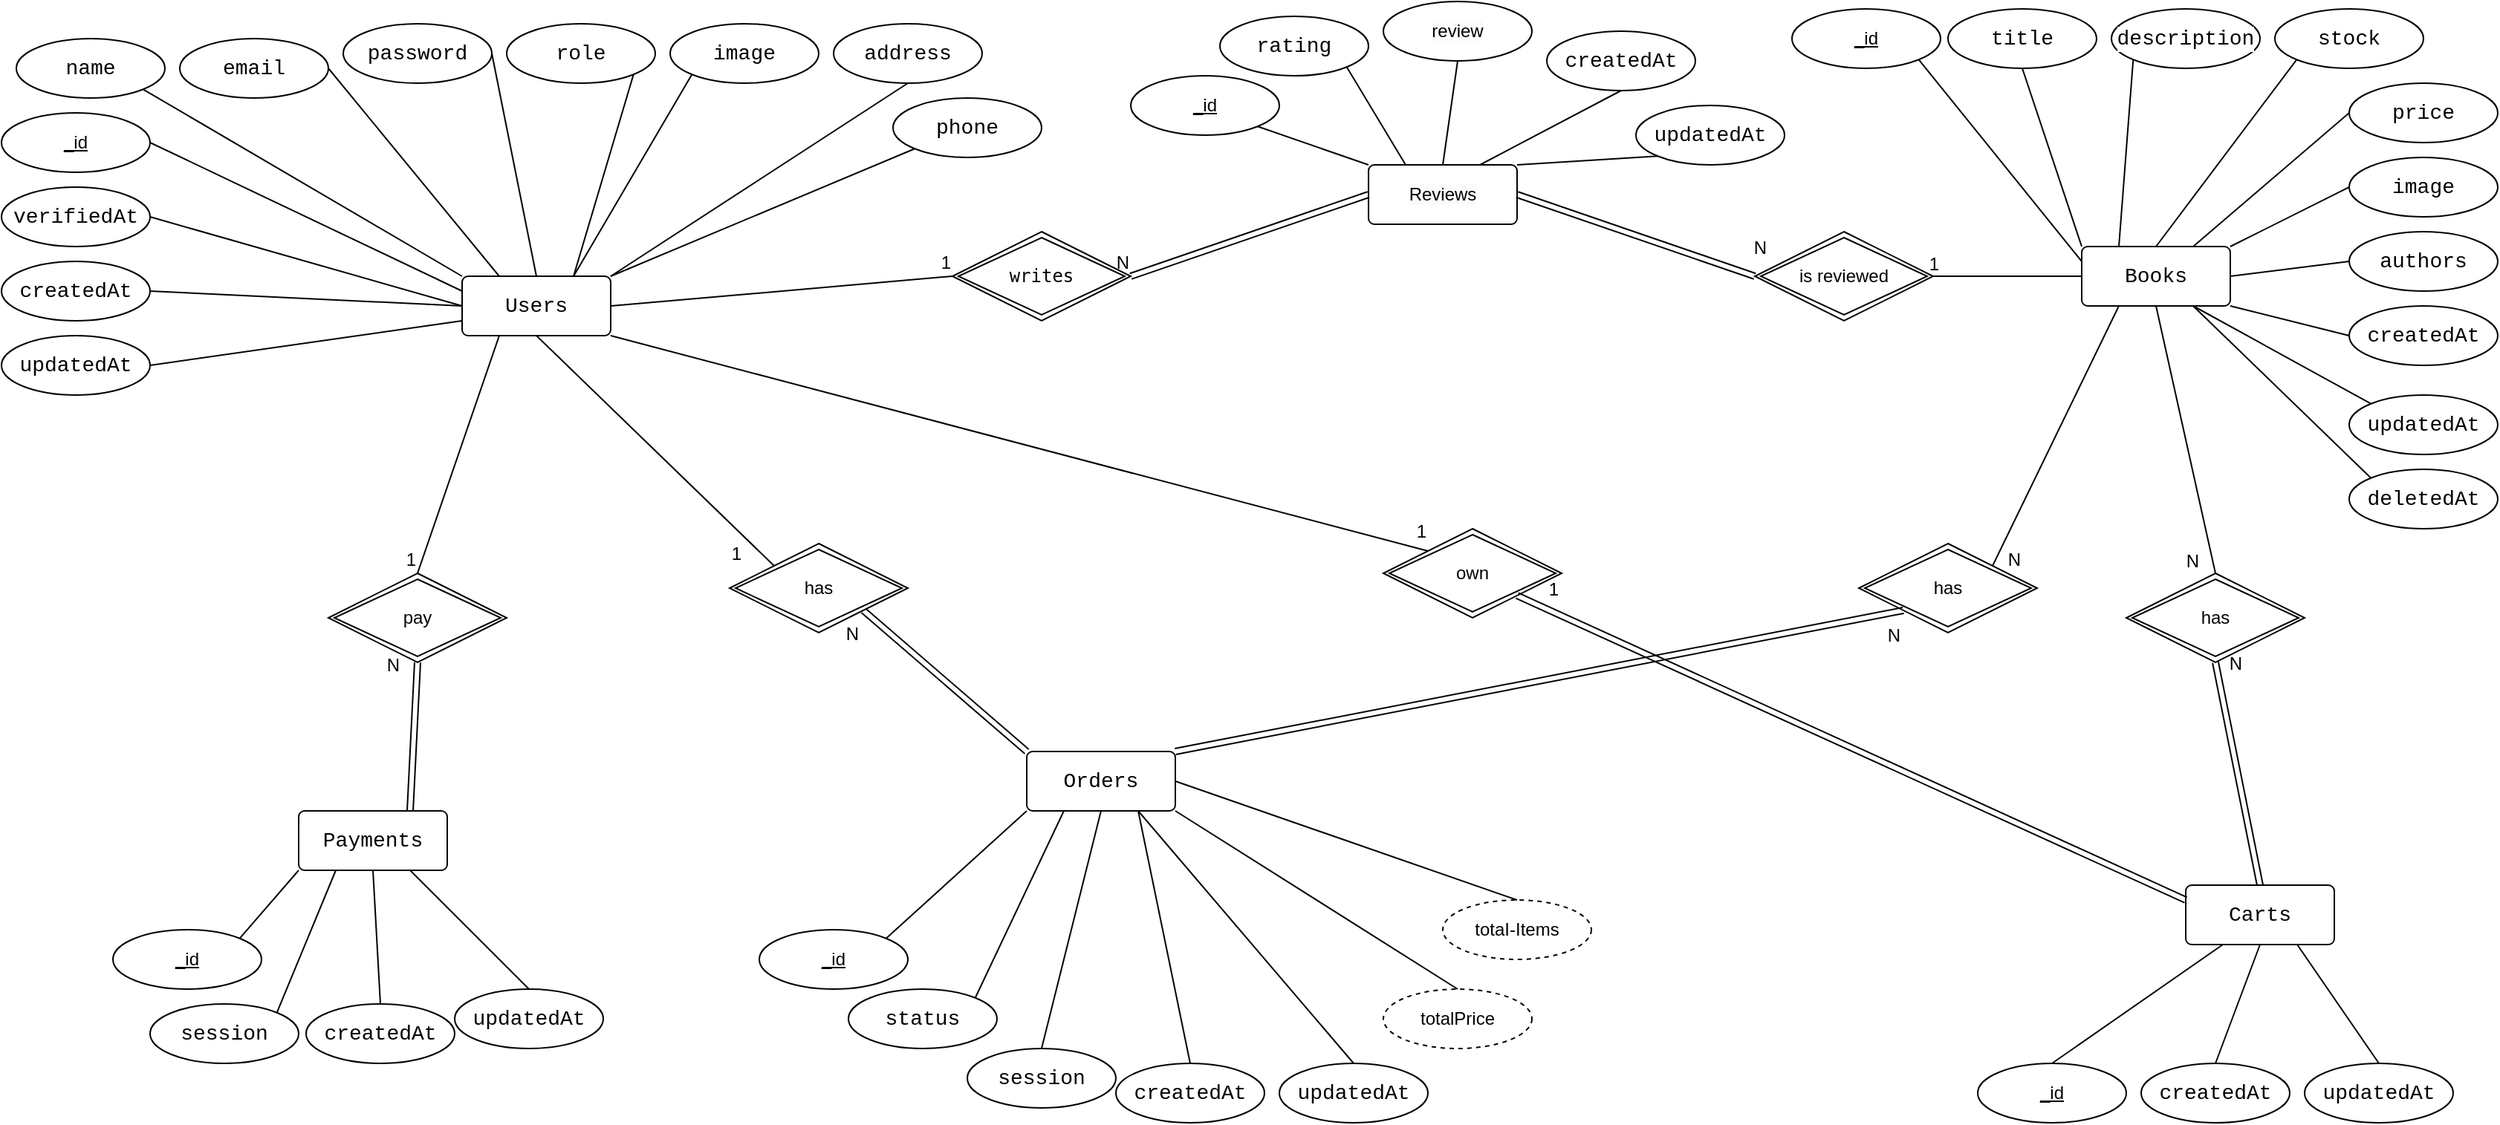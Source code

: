 <mxfile version="26.2.10">
  <diagram name="Page-1" id="0KWAzoc_lnsQrc2Dok03">
    <mxGraphModel grid="1" page="1" gridSize="10" guides="1" tooltips="1" connect="1" arrows="1" fold="1" pageScale="1" pageWidth="850" pageHeight="1100" math="0" shadow="0">
      <root>
        <mxCell id="0" />
        <mxCell id="1" parent="0" />
        <mxCell id="xOjnY0KziKzDUrAcWFAt-1" value="&lt;pre style=&quot;user-select: text; font-family: &amp;quot;Courier New&amp;quot;, Courier, monospace, arial, sans-serif; margin-top: 0px; margin-bottom: 0px; text-wrap-mode: wrap; overflow-wrap: break-word; background-color: rgb(255, 255, 255); font-size: 14px; text-align: left;&quot; class=&quot;ndfHFb-c4YZDc-fmcmS-DARUcf&quot;&gt;Users&lt;/pre&gt;" style="rounded=1;arcSize=10;whiteSpace=wrap;html=1;align=center;" vertex="1" parent="1">
          <mxGeometry x="-520" y="190" width="100" height="40" as="geometry" />
        </mxCell>
        <mxCell id="xOjnY0KziKzDUrAcWFAt-2" value="&lt;pre style=&quot;user-select: text; font-family: &amp;quot;Courier New&amp;quot;, Courier, monospace, arial, sans-serif; margin-top: 0px; margin-bottom: 0px; text-wrap-mode: wrap; overflow-wrap: break-word; background-color: rgb(255, 255, 255); font-size: 14px; text-align: left;&quot; class=&quot;ndfHFb-c4YZDc-fmcmS-DARUcf&quot;&gt;name&lt;/pre&gt;" style="ellipse;whiteSpace=wrap;html=1;align=center;" vertex="1" parent="1">
          <mxGeometry x="-820" y="30" width="100" height="40" as="geometry" />
        </mxCell>
        <mxCell id="xOjnY0KziKzDUrAcWFAt-3" value="&lt;pre style=&quot;user-select: text; font-family: &amp;quot;Courier New&amp;quot;, Courier, monospace, arial, sans-serif; margin-top: 0px; margin-bottom: 0px; text-wrap-mode: wrap; overflow-wrap: break-word; background-color: rgb(255, 255, 255); font-size: 14px; text-align: left;&quot; class=&quot;ndfHFb-c4YZDc-fmcmS-DARUcf&quot;&gt;email&lt;/pre&gt;" style="ellipse;whiteSpace=wrap;html=1;align=center;" vertex="1" parent="1">
          <mxGeometry x="-710" y="30" width="100" height="40" as="geometry" />
        </mxCell>
        <mxCell id="LdDLsfg2pG7cTwmOzENp-2" value="&lt;pre style=&quot;user-select: text; font-family: &amp;quot;Courier New&amp;quot;, Courier, monospace, arial, sans-serif; margin-top: 0px; margin-bottom: 0px; text-wrap-mode: wrap; overflow-wrap: break-word; background-color: rgb(255, 255, 255); font-size: 14px; text-align: left;&quot; class=&quot;ndfHFb-c4YZDc-fmcmS-DARUcf&quot;&gt;Books&lt;/pre&gt;" style="rounded=1;arcSize=10;whiteSpace=wrap;html=1;align=center;" vertex="1" parent="1">
          <mxGeometry x="570" y="170" width="100" height="40" as="geometry" />
        </mxCell>
        <mxCell id="LdDLsfg2pG7cTwmOzENp-4" value="_id" style="ellipse;whiteSpace=wrap;html=1;align=center;fontStyle=4;" vertex="1" parent="1">
          <mxGeometry x="-830" y="80" width="100" height="40" as="geometry" />
        </mxCell>
        <mxCell id="LdDLsfg2pG7cTwmOzENp-5" value="&lt;pre style=&quot;user-select: text; font-family: &amp;quot;Courier New&amp;quot;, Courier, monospace, arial, sans-serif; margin-top: 0px; margin-bottom: 0px; text-wrap-mode: wrap; overflow-wrap: break-word; background-color: rgb(255, 255, 255); font-size: 14px; text-align: left;&quot; class=&quot;ndfHFb-c4YZDc-fmcmS-DARUcf&quot;&gt;password&lt;/pre&gt;" style="ellipse;whiteSpace=wrap;html=1;align=center;" vertex="1" parent="1">
          <mxGeometry x="-600" y="20" width="100" height="40" as="geometry" />
        </mxCell>
        <mxCell id="LdDLsfg2pG7cTwmOzENp-6" value="&lt;pre style=&quot;user-select: text; font-family: &amp;quot;Courier New&amp;quot;, Courier, monospace, arial, sans-serif; margin-top: 0px; margin-bottom: 0px; text-wrap-mode: wrap; overflow-wrap: break-word; background-color: rgb(255, 255, 255); font-size: 14px; text-align: left;&quot; class=&quot;ndfHFb-c4YZDc-fmcmS-DARUcf&quot;&gt;role&lt;/pre&gt;" style="ellipse;whiteSpace=wrap;html=1;align=center;" vertex="1" parent="1">
          <mxGeometry x="-490" y="20" width="100" height="40" as="geometry" />
        </mxCell>
        <mxCell id="LdDLsfg2pG7cTwmOzENp-7" value="&lt;pre style=&quot;user-select: text; font-family: &amp;quot;Courier New&amp;quot;, Courier, monospace, arial, sans-serif; margin-top: 0px; margin-bottom: 0px; text-wrap-mode: wrap; overflow-wrap: break-word; background-color: rgb(255, 255, 255); font-size: 14px; text-align: left;&quot; class=&quot;ndfHFb-c4YZDc-fmcmS-DARUcf&quot;&gt;image&lt;/pre&gt;" style="ellipse;whiteSpace=wrap;html=1;align=center;" vertex="1" parent="1">
          <mxGeometry x="-380" y="20" width="100" height="40" as="geometry" />
        </mxCell>
        <mxCell id="LdDLsfg2pG7cTwmOzENp-8" value="&lt;pre style=&quot;user-select: text; font-family: &amp;quot;Courier New&amp;quot;, Courier, monospace, arial, sans-serif; margin-top: 0px; margin-bottom: 0px; text-wrap-mode: wrap; overflow-wrap: break-word; background-color: rgb(255, 255, 255); font-size: 14px; text-align: left;&quot; class=&quot;ndfHFb-c4YZDc-fmcmS-DARUcf&quot;&gt;address&lt;/pre&gt;" style="ellipse;whiteSpace=wrap;html=1;align=center;" vertex="1" parent="1">
          <mxGeometry x="-270" y="20" width="100" height="40" as="geometry" />
        </mxCell>
        <mxCell id="LdDLsfg2pG7cTwmOzENp-9" value="&lt;pre style=&quot;user-select: text; font-family: &amp;quot;Courier New&amp;quot;, Courier, monospace, arial, sans-serif; margin-top: 0px; margin-bottom: 0px; text-wrap-mode: wrap; overflow-wrap: break-word; background-color: rgb(255, 255, 255); font-size: 14px; text-align: left;&quot; class=&quot;ndfHFb-c4YZDc-fmcmS-DARUcf&quot;&gt;phone&lt;/pre&gt;" style="ellipse;whiteSpace=wrap;html=1;align=center;" vertex="1" parent="1">
          <mxGeometry x="-230" y="70" width="100" height="40" as="geometry" />
        </mxCell>
        <mxCell id="LdDLsfg2pG7cTwmOzENp-10" value="&lt;pre style=&quot;user-select: text; font-family: &amp;quot;Courier New&amp;quot;, Courier, monospace, arial, sans-serif; margin-top: 0px; margin-bottom: 0px; text-wrap-mode: wrap; overflow-wrap: break-word; background-color: rgb(255, 255, 255); font-size: 14px; text-align: left;&quot; class=&quot;ndfHFb-c4YZDc-fmcmS-DARUcf&quot;&gt;verifiedAt&lt;/pre&gt;" style="ellipse;whiteSpace=wrap;html=1;align=center;" vertex="1" parent="1">
          <mxGeometry x="-830" y="130" width="100" height="40" as="geometry" />
        </mxCell>
        <mxCell id="LdDLsfg2pG7cTwmOzENp-15" value="_id" style="ellipse;whiteSpace=wrap;html=1;align=center;fontStyle=4;" vertex="1" parent="1">
          <mxGeometry x="375" y="10" width="100" height="40" as="geometry" />
        </mxCell>
        <mxCell id="LdDLsfg2pG7cTwmOzENp-20" value="&lt;pre style=&quot;user-select: text; font-family: &amp;quot;Courier New&amp;quot;, Courier, monospace, arial, sans-serif; margin-top: 0px; margin-bottom: 0px; text-wrap-mode: wrap; overflow-wrap: break-word; background-color: rgb(255, 255, 255); font-size: 14px; text-align: left;&quot; class=&quot;ndfHFb-c4YZDc-fmcmS-DARUcf&quot;&gt;deletedAt&lt;/pre&gt;" style="ellipse;whiteSpace=wrap;html=1;align=center;" vertex="1" parent="1">
          <mxGeometry x="750" y="320" width="100" height="40" as="geometry" />
        </mxCell>
        <mxCell id="LdDLsfg2pG7cTwmOzENp-21" value="&lt;pre style=&quot;user-select: text; font-family: &amp;quot;Courier New&amp;quot;, Courier, monospace, arial, sans-serif; margin-top: 0px; margin-bottom: 0px; text-wrap-mode: wrap; overflow-wrap: break-word; background-color: rgb(255, 255, 255); font-size: 14px; text-align: left;&quot; class=&quot;ndfHFb-c4YZDc-fmcmS-DARUcf&quot;&gt;image&lt;/pre&gt;" style="ellipse;whiteSpace=wrap;html=1;align=center;" vertex="1" parent="1">
          <mxGeometry x="750" y="110" width="100" height="40" as="geometry" />
        </mxCell>
        <mxCell id="LdDLsfg2pG7cTwmOzENp-22" value="&lt;pre style=&quot;user-select: text; font-family: &amp;quot;Courier New&amp;quot;, Courier, monospace, arial, sans-serif; margin-top: 0px; margin-bottom: 0px; text-wrap-mode: wrap; overflow-wrap: break-word; background-color: rgb(255, 255, 255); font-size: 14px; text-align: left;&quot; class=&quot;ndfHFb-c4YZDc-fmcmS-DARUcf&quot;&gt;stock&lt;/pre&gt;" style="ellipse;whiteSpace=wrap;html=1;align=center;" vertex="1" parent="1">
          <mxGeometry x="700" y="10" width="100" height="40" as="geometry" />
        </mxCell>
        <mxCell id="LdDLsfg2pG7cTwmOzENp-23" value="&lt;pre style=&quot;user-select: text; font-family: &amp;quot;Courier New&amp;quot;, Courier, monospace, arial, sans-serif; margin-top: 0px; margin-bottom: 0px; text-wrap-mode: wrap; overflow-wrap: break-word; background-color: rgb(255, 255, 255); font-size: 14px; text-align: left;&quot; class=&quot;ndfHFb-c4YZDc-fmcmS-DARUcf&quot;&gt;description&lt;/pre&gt;" style="ellipse;whiteSpace=wrap;html=1;align=center;" vertex="1" parent="1">
          <mxGeometry x="590" y="10" width="100" height="40" as="geometry" />
        </mxCell>
        <mxCell id="LdDLsfg2pG7cTwmOzENp-24" value="&lt;pre style=&quot;user-select: text; font-family: &amp;quot;Courier New&amp;quot;, Courier, monospace, arial, sans-serif; margin-top: 0px; margin-bottom: 0px; text-wrap-mode: wrap; overflow-wrap: break-word; background-color: rgb(255, 255, 255); font-size: 14px; text-align: left;&quot; class=&quot;ndfHFb-c4YZDc-fmcmS-DARUcf&quot;&gt;price&lt;/pre&gt;" style="ellipse;whiteSpace=wrap;html=1;align=center;" vertex="1" parent="1">
          <mxGeometry x="750" y="60" width="100" height="40" as="geometry" />
        </mxCell>
        <mxCell id="LdDLsfg2pG7cTwmOzENp-26" value="&lt;pre style=&quot;user-select: text; font-family: &amp;quot;Courier New&amp;quot;, Courier, monospace, arial, sans-serif; margin-top: 0px; margin-bottom: 0px; text-wrap-mode: wrap; overflow-wrap: break-word; background-color: rgb(255, 255, 255); font-size: 14px; text-align: left;&quot; class=&quot;ndfHFb-c4YZDc-fmcmS-DARUcf&quot;&gt;createdAt&lt;/pre&gt;" style="ellipse;whiteSpace=wrap;html=1;align=center;" vertex="1" parent="1">
          <mxGeometry x="-830" y="180" width="100" height="40" as="geometry" />
        </mxCell>
        <mxCell id="LdDLsfg2pG7cTwmOzENp-27" value="&lt;pre style=&quot;user-select: text; font-family: &amp;quot;Courier New&amp;quot;, Courier, monospace, arial, sans-serif; margin-top: 0px; margin-bottom: 0px; text-wrap-mode: wrap; overflow-wrap: break-word; background-color: rgb(255, 255, 255); font-size: 14px; text-align: left;&quot; class=&quot;ndfHFb-c4YZDc-fmcmS-DARUcf&quot;&gt;createdAt&lt;/pre&gt;" style="ellipse;whiteSpace=wrap;html=1;align=center;" vertex="1" parent="1">
          <mxGeometry x="750" y="210" width="100" height="40" as="geometry" />
        </mxCell>
        <mxCell id="LdDLsfg2pG7cTwmOzENp-29" value="&lt;pre style=&quot;user-select: text; font-family: &amp;quot;Courier New&amp;quot;, Courier, monospace, arial, sans-serif; margin-top: 0px; margin-bottom: 0px; text-wrap-mode: wrap; overflow-wrap: break-word; background-color: rgb(255, 255, 255); font-size: 14px; text-align: left;&quot; class=&quot;ndfHFb-c4YZDc-fmcmS-DARUcf&quot;&gt;title&lt;/pre&gt;" style="ellipse;whiteSpace=wrap;html=1;align=center;" vertex="1" parent="1">
          <mxGeometry x="480" y="10" width="100" height="40" as="geometry" />
        </mxCell>
        <mxCell id="LdDLsfg2pG7cTwmOzENp-31" value="&lt;pre style=&quot;user-select: text; font-family: &amp;quot;Courier New&amp;quot;, Courier, monospace, arial, sans-serif; margin-top: 0px; margin-bottom: 0px; text-wrap-mode: wrap; overflow-wrap: break-word; background-color: rgb(255, 255, 255); font-size: 14px; text-align: left;&quot; class=&quot;ndfHFb-c4YZDc-fmcmS-DARUcf&quot;&gt;&lt;pre style=&quot;user-select: text; font-family: &amp;quot;Courier New&amp;quot;, Courier, monospace, arial, sans-serif; margin-top: 0px; margin-bottom: 0px; text-wrap-mode: wrap; overflow-wrap: break-word; background-color: rgb(255, 255, 255);&quot; class=&quot;ndfHFb-c4YZDc-fmcmS-DARUcf&quot;&gt;authors&lt;/pre&gt;&lt;/pre&gt;" style="ellipse;whiteSpace=wrap;html=1;align=center;" vertex="1" parent="1">
          <mxGeometry x="750" y="160" width="100" height="40" as="geometry" />
        </mxCell>
        <mxCell id="LdDLsfg2pG7cTwmOzENp-37" value="&lt;pre style=&quot;user-select: text; font-family: &amp;quot;Courier New&amp;quot;, Courier, monospace, arial, sans-serif; margin-top: 0px; margin-bottom: 0px; text-wrap-mode: wrap; overflow-wrap: break-word; background-color: rgb(255, 255, 255); font-size: 14px; text-align: left;&quot; class=&quot;ndfHFb-c4YZDc-fmcmS-DARUcf&quot;&gt;rating&lt;/pre&gt;" style="ellipse;whiteSpace=wrap;html=1;align=center;" vertex="1" parent="1">
          <mxGeometry x="-10" y="15.0" width="100" height="40" as="geometry" />
        </mxCell>
        <mxCell id="LdDLsfg2pG7cTwmOzENp-38" value="&lt;pre style=&quot;user-select: text; font-family: &amp;quot;Courier New&amp;quot;, Courier, monospace, arial, sans-serif; margin-top: 0px; margin-bottom: 0px; text-wrap-mode: wrap; overflow-wrap: break-word; background-color: rgb(255, 255, 255); font-size: 14px; text-align: left;&quot; class=&quot;ndfHFb-c4YZDc-fmcmS-DARUcf&quot;&gt;&lt;span style=&quot;font-family: Helvetica; font-size: 12px; text-align: center; white-space-collapse: collapse; background-color: rgb(251, 251, 251);&quot;&gt;review&lt;/span&gt;&lt;/pre&gt;" style="ellipse;whiteSpace=wrap;html=1;align=center;" vertex="1" parent="1">
          <mxGeometry x="100" y="5.0" width="100" height="40" as="geometry" />
        </mxCell>
        <mxCell id="LdDLsfg2pG7cTwmOzENp-40" value="" style="endArrow=none;html=1;rounded=0;exitX=1;exitY=1;exitDx=0;exitDy=0;entryX=0.25;entryY=0;entryDx=0;entryDy=0;" edge="1" parent="1" source="LdDLsfg2pG7cTwmOzENp-37" target="_jiPs9pSwT7T86VHgQq--22">
          <mxGeometry relative="1" as="geometry">
            <mxPoint x="400" y="4.91" as="sourcePoint" />
            <mxPoint x="230" y="159.91" as="targetPoint" />
          </mxGeometry>
        </mxCell>
        <mxCell id="LdDLsfg2pG7cTwmOzENp-41" value="" style="endArrow=none;html=1;rounded=0;exitX=0.5;exitY=1;exitDx=0;exitDy=0;entryX=0.5;entryY=0;entryDx=0;entryDy=0;" edge="1" parent="1" source="LdDLsfg2pG7cTwmOzENp-38" target="_jiPs9pSwT7T86VHgQq--22">
          <mxGeometry relative="1" as="geometry">
            <mxPoint x="220" y="4.91" as="sourcePoint" />
            <mxPoint x="260" y="144.91" as="targetPoint" />
          </mxGeometry>
        </mxCell>
        <mxCell id="LdDLsfg2pG7cTwmOzENp-42" value="&lt;pre style=&quot;user-select: text; font-family: &amp;quot;Courier New&amp;quot;, Courier, monospace, arial, sans-serif; margin-top: 0px; margin-bottom: 0px; text-wrap-mode: wrap; overflow-wrap: break-word; background-color: rgb(255, 255, 255); font-size: 14px; text-align: left;&quot; class=&quot;ndfHFb-c4YZDc-fmcmS-DARUcf&quot;&gt;createdAt&lt;/pre&gt;" style="ellipse;whiteSpace=wrap;html=1;align=center;" vertex="1" parent="1">
          <mxGeometry x="210" y="25.0" width="100" height="40" as="geometry" />
        </mxCell>
        <mxCell id="LdDLsfg2pG7cTwmOzENp-43" value="" style="endArrow=none;html=1;rounded=0;exitX=0.5;exitY=1;exitDx=0;exitDy=0;entryX=0.75;entryY=0;entryDx=0;entryDy=0;" edge="1" parent="1" source="LdDLsfg2pG7cTwmOzENp-42" target="_jiPs9pSwT7T86VHgQq--22">
          <mxGeometry relative="1" as="geometry">
            <mxPoint x="300" y="-15.09" as="sourcePoint" />
            <mxPoint x="260" y="144.91" as="targetPoint" />
          </mxGeometry>
        </mxCell>
        <mxCell id="LdDLsfg2pG7cTwmOzENp-44" value="" style="endArrow=none;html=1;rounded=0;exitX=1;exitY=1;exitDx=0;exitDy=0;entryX=0;entryY=0.25;entryDx=0;entryDy=0;" edge="1" parent="1" source="LdDLsfg2pG7cTwmOzENp-15" target="LdDLsfg2pG7cTwmOzENp-2">
          <mxGeometry relative="1" as="geometry">
            <mxPoint x="450" y="170" as="sourcePoint" />
            <mxPoint x="360" y="265" as="targetPoint" />
          </mxGeometry>
        </mxCell>
        <mxCell id="LdDLsfg2pG7cTwmOzENp-45" value="" style="endArrow=none;html=1;rounded=0;exitX=0.5;exitY=1;exitDx=0;exitDy=0;entryX=0;entryY=0;entryDx=0;entryDy=0;" edge="1" parent="1" source="LdDLsfg2pG7cTwmOzENp-29" target="LdDLsfg2pG7cTwmOzENp-2">
          <mxGeometry relative="1" as="geometry">
            <mxPoint x="470" y="54" as="sourcePoint" />
            <mxPoint x="580" y="140" as="targetPoint" />
          </mxGeometry>
        </mxCell>
        <mxCell id="LdDLsfg2pG7cTwmOzENp-46" value="" style="endArrow=none;html=1;rounded=0;exitX=0;exitY=1;exitDx=0;exitDy=0;entryX=0.25;entryY=0;entryDx=0;entryDy=0;" edge="1" parent="1" source="LdDLsfg2pG7cTwmOzENp-23" target="LdDLsfg2pG7cTwmOzENp-2">
          <mxGeometry relative="1" as="geometry">
            <mxPoint x="540" y="60" as="sourcePoint" />
            <mxPoint x="580" y="140" as="targetPoint" />
          </mxGeometry>
        </mxCell>
        <mxCell id="LdDLsfg2pG7cTwmOzENp-47" value="" style="endArrow=none;html=1;rounded=0;exitX=0;exitY=1;exitDx=0;exitDy=0;entryX=0.5;entryY=0;entryDx=0;entryDy=0;" edge="1" parent="1" source="LdDLsfg2pG7cTwmOzENp-22" target="LdDLsfg2pG7cTwmOzENp-2">
          <mxGeometry relative="1" as="geometry">
            <mxPoint x="615" y="54" as="sourcePoint" />
            <mxPoint x="605" y="140" as="targetPoint" />
          </mxGeometry>
        </mxCell>
        <mxCell id="LdDLsfg2pG7cTwmOzENp-48" value="" style="endArrow=none;html=1;rounded=0;exitX=0;exitY=0.5;exitDx=0;exitDy=0;entryX=0.75;entryY=0;entryDx=0;entryDy=0;" edge="1" parent="1" source="LdDLsfg2pG7cTwmOzENp-24" target="LdDLsfg2pG7cTwmOzENp-2">
          <mxGeometry relative="1" as="geometry">
            <mxPoint x="725" y="54" as="sourcePoint" />
            <mxPoint x="640" y="150" as="targetPoint" />
          </mxGeometry>
        </mxCell>
        <mxCell id="LdDLsfg2pG7cTwmOzENp-49" value="" style="endArrow=none;html=1;rounded=0;exitX=0;exitY=0.5;exitDx=0;exitDy=0;entryX=1;entryY=0;entryDx=0;entryDy=0;" edge="1" parent="1" source="LdDLsfg2pG7cTwmOzENp-21" target="LdDLsfg2pG7cTwmOzENp-2">
          <mxGeometry relative="1" as="geometry">
            <mxPoint x="760" y="90" as="sourcePoint" />
            <mxPoint x="665" y="150" as="targetPoint" />
          </mxGeometry>
        </mxCell>
        <mxCell id="LdDLsfg2pG7cTwmOzENp-50" value="" style="endArrow=none;html=1;rounded=0;exitX=0;exitY=0.5;exitDx=0;exitDy=0;entryX=1;entryY=0.5;entryDx=0;entryDy=0;" edge="1" parent="1" source="LdDLsfg2pG7cTwmOzENp-31" target="LdDLsfg2pG7cTwmOzENp-2">
          <mxGeometry relative="1" as="geometry">
            <mxPoint x="760" y="140" as="sourcePoint" />
            <mxPoint x="690" y="150" as="targetPoint" />
          </mxGeometry>
        </mxCell>
        <mxCell id="LdDLsfg2pG7cTwmOzENp-51" value="" style="endArrow=none;html=1;rounded=0;exitX=0;exitY=0.5;exitDx=0;exitDy=0;entryX=1;entryY=1;entryDx=0;entryDy=0;" edge="1" parent="1" source="LdDLsfg2pG7cTwmOzENp-27" target="LdDLsfg2pG7cTwmOzENp-2">
          <mxGeometry relative="1" as="geometry">
            <mxPoint x="760" y="190" as="sourcePoint" />
            <mxPoint x="690" y="170" as="targetPoint" />
          </mxGeometry>
        </mxCell>
        <mxCell id="LdDLsfg2pG7cTwmOzENp-52" value="" style="endArrow=none;html=1;rounded=0;exitX=0;exitY=0;exitDx=0;exitDy=0;entryX=0.75;entryY=1;entryDx=0;entryDy=0;" edge="1" parent="1" source="LdDLsfg2pG7cTwmOzENp-20" target="LdDLsfg2pG7cTwmOzENp-2">
          <mxGeometry relative="1" as="geometry">
            <mxPoint x="770" y="200" as="sourcePoint" />
            <mxPoint x="700" y="180" as="targetPoint" />
          </mxGeometry>
        </mxCell>
        <mxCell id="LdDLsfg2pG7cTwmOzENp-53" value="" style="endArrow=none;html=1;rounded=0;exitX=1;exitY=0;exitDx=0;exitDy=0;entryX=0;entryY=1;entryDx=0;entryDy=0;" edge="1" parent="1" source="xOjnY0KziKzDUrAcWFAt-1" target="LdDLsfg2pG7cTwmOzENp-9">
          <mxGeometry relative="1" as="geometry">
            <mxPoint x="660" y="210" as="sourcePoint" />
            <mxPoint x="590" y="190" as="targetPoint" />
          </mxGeometry>
        </mxCell>
        <mxCell id="LdDLsfg2pG7cTwmOzENp-54" value="" style="endArrow=none;html=1;rounded=0;exitX=1;exitY=0;exitDx=0;exitDy=0;entryX=0.5;entryY=1;entryDx=0;entryDy=0;" edge="1" parent="1" source="xOjnY0KziKzDUrAcWFAt-1" target="LdDLsfg2pG7cTwmOzENp-8">
          <mxGeometry relative="1" as="geometry">
            <mxPoint y="170" as="sourcePoint" />
            <mxPoint x="70" y="100" as="targetPoint" />
          </mxGeometry>
        </mxCell>
        <mxCell id="LdDLsfg2pG7cTwmOzENp-55" value="" style="endArrow=none;html=1;rounded=0;exitX=0.75;exitY=0;exitDx=0;exitDy=0;entryX=0;entryY=1;entryDx=0;entryDy=0;" edge="1" parent="1" source="xOjnY0KziKzDUrAcWFAt-1" target="LdDLsfg2pG7cTwmOzENp-7">
          <mxGeometry relative="1" as="geometry">
            <mxPoint x="-350" y="200" as="sourcePoint" />
            <mxPoint x="-330" y="60" as="targetPoint" />
          </mxGeometry>
        </mxCell>
        <mxCell id="LdDLsfg2pG7cTwmOzENp-56" value="" style="endArrow=none;html=1;rounded=0;exitX=0.75;exitY=0;exitDx=0;exitDy=0;entryX=1;entryY=1;entryDx=0;entryDy=0;" edge="1" parent="1" source="xOjnY0KziKzDUrAcWFAt-1" target="LdDLsfg2pG7cTwmOzENp-6">
          <mxGeometry relative="1" as="geometry">
            <mxPoint x="-340" y="210" as="sourcePoint" />
            <mxPoint x="-270" y="140" as="targetPoint" />
          </mxGeometry>
        </mxCell>
        <mxCell id="LdDLsfg2pG7cTwmOzENp-57" value="" style="endArrow=none;html=1;rounded=0;exitX=0.5;exitY=0;exitDx=0;exitDy=0;entryX=1;entryY=0.5;entryDx=0;entryDy=0;" edge="1" parent="1" source="xOjnY0KziKzDUrAcWFAt-1" target="LdDLsfg2pG7cTwmOzENp-5">
          <mxGeometry relative="1" as="geometry">
            <mxPoint x="-330" y="220" as="sourcePoint" />
            <mxPoint x="-260" y="150" as="targetPoint" />
          </mxGeometry>
        </mxCell>
        <mxCell id="LdDLsfg2pG7cTwmOzENp-58" value="" style="endArrow=none;html=1;rounded=0;exitX=0.25;exitY=0;exitDx=0;exitDy=0;entryX=1;entryY=0.5;entryDx=0;entryDy=0;" edge="1" parent="1" source="xOjnY0KziKzDUrAcWFAt-1" target="xOjnY0KziKzDUrAcWFAt-3">
          <mxGeometry relative="1" as="geometry">
            <mxPoint x="-320" y="230" as="sourcePoint" />
            <mxPoint x="-250" y="160" as="targetPoint" />
          </mxGeometry>
        </mxCell>
        <mxCell id="LdDLsfg2pG7cTwmOzENp-59" value="" style="endArrow=none;html=1;rounded=0;exitX=1;exitY=1;exitDx=0;exitDy=0;entryX=0;entryY=0;entryDx=0;entryDy=0;" edge="1" parent="1" source="xOjnY0KziKzDUrAcWFAt-2" target="xOjnY0KziKzDUrAcWFAt-1">
          <mxGeometry relative="1" as="geometry">
            <mxPoint x="-310" y="240" as="sourcePoint" />
            <mxPoint x="-240" y="170" as="targetPoint" />
          </mxGeometry>
        </mxCell>
        <mxCell id="LdDLsfg2pG7cTwmOzENp-60" value="" style="endArrow=none;html=1;rounded=0;exitX=1;exitY=0.5;exitDx=0;exitDy=0;entryX=0;entryY=0.25;entryDx=0;entryDy=0;" edge="1" parent="1" source="LdDLsfg2pG7cTwmOzENp-4" target="xOjnY0KziKzDUrAcWFAt-1">
          <mxGeometry relative="1" as="geometry">
            <mxPoint x="-300" y="250" as="sourcePoint" />
            <mxPoint x="-230" y="180" as="targetPoint" />
          </mxGeometry>
        </mxCell>
        <mxCell id="LdDLsfg2pG7cTwmOzENp-61" value="" style="endArrow=none;html=1;rounded=0;exitX=1;exitY=0.5;exitDx=0;exitDy=0;entryX=0;entryY=0.5;entryDx=0;entryDy=0;" edge="1" parent="1" source="LdDLsfg2pG7cTwmOzENp-10" target="xOjnY0KziKzDUrAcWFAt-1">
          <mxGeometry relative="1" as="geometry">
            <mxPoint x="-290" y="260" as="sourcePoint" />
            <mxPoint x="-220" y="190" as="targetPoint" />
          </mxGeometry>
        </mxCell>
        <mxCell id="LdDLsfg2pG7cTwmOzENp-62" value="" style="endArrow=none;html=1;rounded=0;exitX=1;exitY=0.5;exitDx=0;exitDy=0;entryX=0;entryY=0.5;entryDx=0;entryDy=0;" edge="1" parent="1" source="LdDLsfg2pG7cTwmOzENp-26" target="xOjnY0KziKzDUrAcWFAt-1">
          <mxGeometry relative="1" as="geometry">
            <mxPoint x="-280" y="270" as="sourcePoint" />
            <mxPoint x="-210" y="200" as="targetPoint" />
          </mxGeometry>
        </mxCell>
        <mxCell id="LdDLsfg2pG7cTwmOzENp-63" value="&lt;pre style=&quot;user-select: text; font-family: &amp;quot;Courier New&amp;quot;, Courier, monospace, arial, sans-serif; margin-top: 0px; margin-bottom: 0px; text-wrap-mode: wrap; overflow-wrap: break-word; background-color: rgb(255, 255, 255); font-size: 14px; text-align: left;&quot; class=&quot;ndfHFb-c4YZDc-fmcmS-DARUcf&quot;&gt;Orders&lt;/pre&gt;" style="rounded=1;arcSize=10;whiteSpace=wrap;html=1;align=center;" vertex="1" parent="1">
          <mxGeometry x="-140" y="510" width="100" height="40" as="geometry" />
        </mxCell>
        <mxCell id="LdDLsfg2pG7cTwmOzENp-64" value="_id" style="ellipse;whiteSpace=wrap;html=1;align=center;fontStyle=4;" vertex="1" parent="1">
          <mxGeometry x="-320" y="630" width="100" height="40" as="geometry" />
        </mxCell>
        <mxCell id="LdDLsfg2pG7cTwmOzENp-65" value="&lt;pre style=&quot;user-select: text; font-family: &amp;quot;Courier New&amp;quot;, Courier, monospace, arial, sans-serif; margin-top: 0px; margin-bottom: 0px; text-wrap-mode: wrap; overflow-wrap: break-word; background-color: rgb(255, 255, 255); font-size: 14px; text-align: left;&quot; class=&quot;ndfHFb-c4YZDc-fmcmS-DARUcf&quot;&gt;createdAt&lt;/pre&gt;" style="ellipse;whiteSpace=wrap;html=1;align=center;" vertex="1" parent="1">
          <mxGeometry x="-80" y="720" width="100" height="40" as="geometry" />
        </mxCell>
        <mxCell id="LdDLsfg2pG7cTwmOzENp-66" value="&lt;pre style=&quot;user-select: text; font-family: &amp;quot;Courier New&amp;quot;, Courier, monospace, arial, sans-serif; margin-top: 0px; margin-bottom: 0px; text-wrap-mode: wrap; overflow-wrap: break-word; background-color: rgb(255, 255, 255); font-size: 14px; text-align: left;&quot; class=&quot;ndfHFb-c4YZDc-fmcmS-DARUcf&quot;&gt;status&lt;/pre&gt;" style="ellipse;whiteSpace=wrap;html=1;align=center;" vertex="1" parent="1">
          <mxGeometry x="-260" y="670" width="100" height="40" as="geometry" />
        </mxCell>
        <mxCell id="LdDLsfg2pG7cTwmOzENp-67" value="&lt;pre style=&quot;user-select: text; font-family: &amp;quot;Courier New&amp;quot;, Courier, monospace, arial, sans-serif; margin-top: 0px; margin-bottom: 0px; text-wrap-mode: wrap; overflow-wrap: break-word; background-color: rgb(255, 255, 255); font-size: 14px; text-align: left;&quot; class=&quot;ndfHFb-c4YZDc-fmcmS-DARUcf&quot;&gt;session&lt;/pre&gt;" style="ellipse;whiteSpace=wrap;html=1;align=center;" vertex="1" parent="1">
          <mxGeometry x="-180" y="710" width="100" height="40" as="geometry" />
        </mxCell>
        <mxCell id="LdDLsfg2pG7cTwmOzENp-69" value="totalPrice" style="ellipse;whiteSpace=wrap;html=1;align=center;dashed=1;" vertex="1" parent="1">
          <mxGeometry x="100" y="670" width="100" height="40" as="geometry" />
        </mxCell>
        <mxCell id="LdDLsfg2pG7cTwmOzENp-70" value="totaI-Items" style="ellipse;whiteSpace=wrap;html=1;align=center;dashed=1;" vertex="1" parent="1">
          <mxGeometry x="140" y="610" width="100" height="40" as="geometry" />
        </mxCell>
        <mxCell id="LdDLsfg2pG7cTwmOzENp-74" value="" style="endArrow=none;html=1;rounded=0;exitX=0.5;exitY=1;exitDx=0;exitDy=0;entryX=0;entryY=0;entryDx=0;entryDy=0;" edge="1" parent="1" source="xOjnY0KziKzDUrAcWFAt-1" target="LdDLsfg2pG7cTwmOzENp-80">
          <mxGeometry relative="1" as="geometry">
            <mxPoint x="230" y="370" as="sourcePoint" />
            <mxPoint x="120" y="400" as="targetPoint" />
          </mxGeometry>
        </mxCell>
        <mxCell id="LdDLsfg2pG7cTwmOzENp-75" value="1" style="resizable=0;html=1;whiteSpace=wrap;align=right;verticalAlign=bottom;" connectable="0" vertex="1" parent="LdDLsfg2pG7cTwmOzENp-74">
          <mxGeometry x="1" relative="1" as="geometry">
            <mxPoint x="-21" as="offset" />
          </mxGeometry>
        </mxCell>
        <mxCell id="LdDLsfg2pG7cTwmOzENp-78" value="" style="shape=link;html=1;rounded=0;exitX=0;exitY=0;exitDx=0;exitDy=0;entryX=1;entryY=1;entryDx=0;entryDy=0;" edge="1" parent="1" source="LdDLsfg2pG7cTwmOzENp-63" target="LdDLsfg2pG7cTwmOzENp-80">
          <mxGeometry relative="1" as="geometry">
            <mxPoint x="-112.5" y="529.23" as="sourcePoint" />
            <mxPoint x="-307.5" y="529.23" as="targetPoint" />
          </mxGeometry>
        </mxCell>
        <mxCell id="LdDLsfg2pG7cTwmOzENp-79" value="N" style="resizable=0;html=1;whiteSpace=wrap;align=right;verticalAlign=bottom;" connectable="0" vertex="1" parent="LdDLsfg2pG7cTwmOzENp-78">
          <mxGeometry x="1" relative="1" as="geometry">
            <mxPoint x="-1" y="25" as="offset" />
          </mxGeometry>
        </mxCell>
        <mxCell id="LdDLsfg2pG7cTwmOzENp-80" value="has" style="shape=rhombus;double=1;perimeter=rhombusPerimeter;whiteSpace=wrap;html=1;align=center;" vertex="1" parent="1">
          <mxGeometry x="-340" y="370" width="120" height="60" as="geometry" />
        </mxCell>
        <mxCell id="LdDLsfg2pG7cTwmOzENp-82" value="has" style="shape=rhombus;double=1;perimeter=rhombusPerimeter;whiteSpace=wrap;html=1;align=center;" vertex="1" parent="1">
          <mxGeometry x="420" y="370" width="120" height="60" as="geometry" />
        </mxCell>
        <mxCell id="LdDLsfg2pG7cTwmOzENp-87" value="" style="endArrow=none;html=1;rounded=0;exitX=1;exitY=0;exitDx=0;exitDy=0;entryX=0;entryY=1;entryDx=0;entryDy=0;" edge="1" parent="1" source="LdDLsfg2pG7cTwmOzENp-64" target="LdDLsfg2pG7cTwmOzENp-63">
          <mxGeometry relative="1" as="geometry">
            <mxPoint x="-150" y="300" as="sourcePoint" />
            <mxPoint x="-75" y="160" as="targetPoint" />
          </mxGeometry>
        </mxCell>
        <mxCell id="LdDLsfg2pG7cTwmOzENp-88" value="" style="endArrow=none;html=1;rounded=0;exitX=0.5;exitY=0;exitDx=0;exitDy=0;entryX=0.75;entryY=1;entryDx=0;entryDy=0;" edge="1" parent="1" source="LdDLsfg2pG7cTwmOzENp-65" target="LdDLsfg2pG7cTwmOzENp-63">
          <mxGeometry relative="1" as="geometry">
            <mxPoint x="-160" y="430" as="sourcePoint" />
            <mxPoint x="-90" y="560" as="targetPoint" />
          </mxGeometry>
        </mxCell>
        <mxCell id="LdDLsfg2pG7cTwmOzENp-89" value="" style="endArrow=none;html=1;rounded=0;exitX=1;exitY=0;exitDx=0;exitDy=0;entryX=0.25;entryY=1;entryDx=0;entryDy=0;" edge="1" parent="1" source="LdDLsfg2pG7cTwmOzENp-66" target="LdDLsfg2pG7cTwmOzENp-63">
          <mxGeometry relative="1" as="geometry">
            <mxPoint x="-150" y="440" as="sourcePoint" />
            <mxPoint x="50" y="540" as="targetPoint" />
          </mxGeometry>
        </mxCell>
        <mxCell id="LdDLsfg2pG7cTwmOzENp-90" value="" style="endArrow=none;html=1;rounded=0;exitX=0.5;exitY=0;exitDx=0;exitDy=0;entryX=0.5;entryY=1;entryDx=0;entryDy=0;" edge="1" parent="1" source="LdDLsfg2pG7cTwmOzENp-67" target="LdDLsfg2pG7cTwmOzENp-63">
          <mxGeometry relative="1" as="geometry">
            <mxPoint x="-140" y="450" as="sourcePoint" />
            <mxPoint x="60" y="550" as="targetPoint" />
          </mxGeometry>
        </mxCell>
        <mxCell id="LdDLsfg2pG7cTwmOzENp-91" value="" style="endArrow=none;html=1;rounded=0;exitX=0.5;exitY=0;exitDx=0;exitDy=0;entryX=1;entryY=1;entryDx=0;entryDy=0;" edge="1" parent="1" source="LdDLsfg2pG7cTwmOzENp-69" target="LdDLsfg2pG7cTwmOzENp-63">
          <mxGeometry relative="1" as="geometry">
            <mxPoint x="-160" y="620" as="sourcePoint" />
            <mxPoint x="40" y="550" as="targetPoint" />
          </mxGeometry>
        </mxCell>
        <mxCell id="LdDLsfg2pG7cTwmOzENp-92" value="" style="endArrow=none;html=1;rounded=0;exitX=0.5;exitY=0;exitDx=0;exitDy=0;entryX=1;entryY=0.5;entryDx=0;entryDy=0;" edge="1" parent="1" source="LdDLsfg2pG7cTwmOzENp-70" target="LdDLsfg2pG7cTwmOzENp-63">
          <mxGeometry relative="1" as="geometry">
            <mxPoint x="-80" y="650" as="sourcePoint" />
            <mxPoint x="40" y="570" as="targetPoint" />
          </mxGeometry>
        </mxCell>
        <mxCell id="LdDLsfg2pG7cTwmOzENp-94" value="&lt;pre style=&quot;user-select: text; font-family: &amp;quot;Courier New&amp;quot;, Courier, monospace, arial, sans-serif; margin-top: 0px; margin-bottom: 0px; text-wrap-mode: wrap; overflow-wrap: break-word; background-color: rgb(255, 255, 255); font-size: 14px; text-align: left;&quot; class=&quot;ndfHFb-c4YZDc-fmcmS-DARUcf&quot;&gt;Carts&lt;/pre&gt;" style="rounded=1;arcSize=10;whiteSpace=wrap;html=1;align=center;" vertex="1" parent="1">
          <mxGeometry x="640" y="600" width="100" height="40" as="geometry" />
        </mxCell>
        <mxCell id="LdDLsfg2pG7cTwmOzENp-95" value="&lt;pre style=&quot;user-select: text; font-family: &amp;quot;Courier New&amp;quot;, Courier, monospace, arial, sans-serif; margin-top: 0px; margin-bottom: 0px; text-wrap-mode: wrap; overflow-wrap: break-word; background-color: rgb(255, 255, 255); font-size: 14px; text-align: left;&quot; class=&quot;ndfHFb-c4YZDc-fmcmS-DARUcf&quot;&gt;createdAt&lt;/pre&gt;" style="ellipse;whiteSpace=wrap;html=1;align=center;" vertex="1" parent="1">
          <mxGeometry x="610" y="720" width="100" height="40" as="geometry" />
        </mxCell>
        <mxCell id="LdDLsfg2pG7cTwmOzENp-96" value="_id" style="ellipse;whiteSpace=wrap;html=1;align=center;fontStyle=4;" vertex="1" parent="1">
          <mxGeometry x="500" y="720" width="100" height="40" as="geometry" />
        </mxCell>
        <mxCell id="LdDLsfg2pG7cTwmOzENp-97" value="own" style="shape=rhombus;double=1;perimeter=rhombusPerimeter;whiteSpace=wrap;html=1;align=center;" vertex="1" parent="1">
          <mxGeometry x="100" y="360" width="120" height="60" as="geometry" />
        </mxCell>
        <mxCell id="LdDLsfg2pG7cTwmOzENp-98" value="" style="endArrow=none;html=1;rounded=0;exitX=0.5;exitY=0;exitDx=0;exitDy=0;entryX=0.25;entryY=1;entryDx=0;entryDy=0;" edge="1" parent="1" source="LdDLsfg2pG7cTwmOzENp-96" target="LdDLsfg2pG7cTwmOzENp-94">
          <mxGeometry relative="1" as="geometry">
            <mxPoint x="340" y="700" as="sourcePoint" />
            <mxPoint x="255" y="590" as="targetPoint" />
          </mxGeometry>
        </mxCell>
        <mxCell id="LdDLsfg2pG7cTwmOzENp-99" value="" style="endArrow=none;html=1;rounded=0;exitX=0.5;exitY=0;exitDx=0;exitDy=0;entryX=0.5;entryY=1;entryDx=0;entryDy=0;" edge="1" parent="1" source="LdDLsfg2pG7cTwmOzENp-95" target="LdDLsfg2pG7cTwmOzENp-94">
          <mxGeometry relative="1" as="geometry">
            <mxPoint x="640" y="730" as="sourcePoint" />
            <mxPoint x="675" y="650" as="targetPoint" />
          </mxGeometry>
        </mxCell>
        <mxCell id="LdDLsfg2pG7cTwmOzENp-100" value="" style="endArrow=none;html=1;rounded=0;exitX=1;exitY=1;exitDx=0;exitDy=0;entryX=0;entryY=0;entryDx=0;entryDy=0;" edge="1" parent="1" source="xOjnY0KziKzDUrAcWFAt-1" target="LdDLsfg2pG7cTwmOzENp-97">
          <mxGeometry relative="1" as="geometry">
            <mxPoint x="230" y="370" as="sourcePoint" />
            <mxPoint x="280" y="330" as="targetPoint" />
          </mxGeometry>
        </mxCell>
        <mxCell id="LdDLsfg2pG7cTwmOzENp-101" value="1" style="resizable=0;html=1;whiteSpace=wrap;align=right;verticalAlign=bottom;" connectable="0" vertex="1" parent="LdDLsfg2pG7cTwmOzENp-100">
          <mxGeometry x="1" relative="1" as="geometry">
            <mxPoint y="-5" as="offset" />
          </mxGeometry>
        </mxCell>
        <mxCell id="LdDLsfg2pG7cTwmOzENp-102" value="" style="shape=link;html=1;rounded=0;exitX=0;exitY=0.25;exitDx=0;exitDy=0;entryX=1;entryY=1;entryDx=0;entryDy=0;" edge="1" parent="1" source="LdDLsfg2pG7cTwmOzENp-94" target="LdDLsfg2pG7cTwmOzENp-97">
          <mxGeometry relative="1" as="geometry">
            <mxPoint x="230" y="370" as="sourcePoint" />
            <mxPoint x="390" y="370" as="targetPoint" />
          </mxGeometry>
        </mxCell>
        <mxCell id="LdDLsfg2pG7cTwmOzENp-103" value="1" style="resizable=0;html=1;whiteSpace=wrap;align=right;verticalAlign=bottom;" connectable="0" vertex="1" parent="LdDLsfg2pG7cTwmOzENp-102">
          <mxGeometry x="1" relative="1" as="geometry">
            <mxPoint x="30" y="5" as="offset" />
          </mxGeometry>
        </mxCell>
        <mxCell id="LdDLsfg2pG7cTwmOzENp-104" value="has" style="shape=rhombus;double=1;perimeter=rhombusPerimeter;whiteSpace=wrap;html=1;align=center;" vertex="1" parent="1">
          <mxGeometry x="600" y="390" width="120" height="60" as="geometry" />
        </mxCell>
        <mxCell id="LdDLsfg2pG7cTwmOzENp-110" value="&lt;pre style=&quot;user-select: text; font-family: &amp;quot;Courier New&amp;quot;, Courier, monospace, arial, sans-serif; margin-top: 0px; margin-bottom: 0px; text-wrap-mode: wrap; overflow-wrap: break-word; background-color: rgb(255, 255, 255); font-size: 14px; text-align: left;&quot; class=&quot;ndfHFb-c4YZDc-fmcmS-DARUcf&quot;&gt;Payments&lt;/pre&gt;" style="rounded=1;arcSize=10;whiteSpace=wrap;html=1;align=center;" vertex="1" parent="1">
          <mxGeometry x="-630" y="550" width="100" height="40" as="geometry" />
        </mxCell>
        <mxCell id="LdDLsfg2pG7cTwmOzENp-111" value="_id" style="ellipse;whiteSpace=wrap;html=1;align=center;fontStyle=4;" vertex="1" parent="1">
          <mxGeometry x="-755" y="630" width="100" height="40" as="geometry" />
        </mxCell>
        <mxCell id="LdDLsfg2pG7cTwmOzENp-112" value="&lt;pre style=&quot;user-select: text; font-family: &amp;quot;Courier New&amp;quot;, Courier, monospace, arial, sans-serif; margin-top: 0px; margin-bottom: 0px; text-wrap-mode: wrap; overflow-wrap: break-word; background-color: rgb(255, 255, 255); font-size: 14px; text-align: left;&quot; class=&quot;ndfHFb-c4YZDc-fmcmS-DARUcf&quot;&gt;createdAt&lt;/pre&gt;" style="ellipse;whiteSpace=wrap;html=1;align=center;" vertex="1" parent="1">
          <mxGeometry x="-625" y="680" width="100" height="40" as="geometry" />
        </mxCell>
        <mxCell id="LdDLsfg2pG7cTwmOzENp-113" value="&lt;pre style=&quot;user-select: text; font-family: &amp;quot;Courier New&amp;quot;, Courier, monospace, arial, sans-serif; margin-top: 0px; margin-bottom: 0px; text-wrap-mode: wrap; overflow-wrap: break-word; background-color: rgb(255, 255, 255); font-size: 14px; text-align: left;&quot; class=&quot;ndfHFb-c4YZDc-fmcmS-DARUcf&quot;&gt;session&lt;/pre&gt;" style="ellipse;whiteSpace=wrap;html=1;align=center;" vertex="1" parent="1">
          <mxGeometry x="-730" y="680" width="100" height="40" as="geometry" />
        </mxCell>
        <mxCell id="LdDLsfg2pG7cTwmOzENp-114" value="" style="endArrow=none;html=1;rounded=0;exitX=1;exitY=0;exitDx=0;exitDy=0;entryX=0;entryY=1;entryDx=0;entryDy=0;" edge="1" parent="1" source="LdDLsfg2pG7cTwmOzENp-111" target="LdDLsfg2pG7cTwmOzENp-110">
          <mxGeometry relative="1" as="geometry">
            <mxPoint x="-380" y="816" as="sourcePoint" />
            <mxPoint x="-270" y="680" as="targetPoint" />
          </mxGeometry>
        </mxCell>
        <mxCell id="LdDLsfg2pG7cTwmOzENp-115" value="" style="endArrow=none;html=1;rounded=0;exitX=1;exitY=0;exitDx=0;exitDy=0;entryX=0.25;entryY=1;entryDx=0;entryDy=0;" edge="1" parent="1" source="LdDLsfg2pG7cTwmOzENp-113" target="LdDLsfg2pG7cTwmOzENp-110">
          <mxGeometry relative="1" as="geometry">
            <mxPoint x="-700" y="706" as="sourcePoint" />
            <mxPoint x="-610" y="630" as="targetPoint" />
          </mxGeometry>
        </mxCell>
        <mxCell id="LdDLsfg2pG7cTwmOzENp-116" value="" style="endArrow=none;html=1;rounded=0;exitX=0.5;exitY=0;exitDx=0;exitDy=0;entryX=0.5;entryY=1;entryDx=0;entryDy=0;" edge="1" parent="1" source="LdDLsfg2pG7cTwmOzENp-112" target="LdDLsfg2pG7cTwmOzENp-110">
          <mxGeometry relative="1" as="geometry">
            <mxPoint x="-690" y="716" as="sourcePoint" />
            <mxPoint x="-600" y="640" as="targetPoint" />
          </mxGeometry>
        </mxCell>
        <mxCell id="LdDLsfg2pG7cTwmOzENp-117" value="pay" style="shape=rhombus;double=1;perimeter=rhombusPerimeter;whiteSpace=wrap;html=1;align=center;" vertex="1" parent="1">
          <mxGeometry x="-610" y="390" width="120" height="60" as="geometry" />
        </mxCell>
        <mxCell id="LdDLsfg2pG7cTwmOzENp-118" value="" style="shape=link;html=1;rounded=0;exitX=0.75;exitY=0;exitDx=0;exitDy=0;entryX=0.5;entryY=1;entryDx=0;entryDy=0;" edge="1" parent="1" source="LdDLsfg2pG7cTwmOzENp-110" target="LdDLsfg2pG7cTwmOzENp-117">
          <mxGeometry relative="1" as="geometry">
            <mxPoint x="35" y="570" as="sourcePoint" />
            <mxPoint x="50" y="450" as="targetPoint" />
          </mxGeometry>
        </mxCell>
        <mxCell id="LdDLsfg2pG7cTwmOzENp-119" value="N" style="resizable=0;html=1;whiteSpace=wrap;align=right;verticalAlign=bottom;" connectable="0" vertex="1" parent="LdDLsfg2pG7cTwmOzENp-118">
          <mxGeometry x="1" relative="1" as="geometry">
            <mxPoint x="-10" y="10" as="offset" />
          </mxGeometry>
        </mxCell>
        <mxCell id="LdDLsfg2pG7cTwmOzENp-122" value="" style="endArrow=none;html=1;rounded=0;exitX=0.25;exitY=1;exitDx=0;exitDy=0;entryX=0.5;entryY=0;entryDx=0;entryDy=0;" edge="1" parent="1" source="xOjnY0KziKzDUrAcWFAt-1" target="LdDLsfg2pG7cTwmOzENp-117">
          <mxGeometry relative="1" as="geometry">
            <mxPoint x="60" y="220" as="sourcePoint" />
            <mxPoint x="50" y="390" as="targetPoint" />
          </mxGeometry>
        </mxCell>
        <mxCell id="LdDLsfg2pG7cTwmOzENp-123" value="1" style="resizable=0;html=1;whiteSpace=wrap;align=right;verticalAlign=bottom;" connectable="0" vertex="1" parent="LdDLsfg2pG7cTwmOzENp-122">
          <mxGeometry x="1" relative="1" as="geometry">
            <mxPoint as="offset" />
          </mxGeometry>
        </mxCell>
        <mxCell id="_jiPs9pSwT7T86VHgQq--1" value="&lt;pre style=&quot;user-select: text; font-family: &amp;quot;Courier New&amp;quot;, Courier, monospace, arial, sans-serif; margin-top: 0px; margin-bottom: 0px; text-wrap-mode: wrap; overflow-wrap: break-word; background-color: rgb(255, 255, 255); font-size: 14px; text-align: left;&quot; class=&quot;ndfHFb-c4YZDc-fmcmS-DARUcf&quot;&gt;updatedAt&lt;/pre&gt;" style="ellipse;whiteSpace=wrap;html=1;align=center;" vertex="1" parent="1">
          <mxGeometry x="720" y="720" width="100" height="40" as="geometry" />
        </mxCell>
        <mxCell id="_jiPs9pSwT7T86VHgQq--2" value="" style="endArrow=none;html=1;rounded=0;exitX=0.5;exitY=0;exitDx=0;exitDy=0;entryX=0.75;entryY=1;entryDx=0;entryDy=0;" edge="1" parent="1" source="_jiPs9pSwT7T86VHgQq--1" target="LdDLsfg2pG7cTwmOzENp-94">
          <mxGeometry relative="1" as="geometry">
            <mxPoint x="670" y="730" as="sourcePoint" />
            <mxPoint x="700" y="650" as="targetPoint" />
          </mxGeometry>
        </mxCell>
        <mxCell id="_jiPs9pSwT7T86VHgQq--3" value="&lt;pre style=&quot;user-select: text; font-family: &amp;quot;Courier New&amp;quot;, Courier, monospace, arial, sans-serif; margin-top: 0px; margin-bottom: 0px; text-wrap-mode: wrap; overflow-wrap: break-word; background-color: rgb(255, 255, 255); font-size: 14px; text-align: left;&quot; class=&quot;ndfHFb-c4YZDc-fmcmS-DARUcf&quot;&gt;updatedAt&lt;/pre&gt;" style="ellipse;whiteSpace=wrap;html=1;align=center;" vertex="1" parent="1">
          <mxGeometry x="750" y="270" width="100" height="40" as="geometry" />
        </mxCell>
        <mxCell id="_jiPs9pSwT7T86VHgQq--4" value="" style="endArrow=none;html=1;rounded=0;exitX=0;exitY=0;exitDx=0;exitDy=0;entryX=0.75;entryY=1;entryDx=0;entryDy=0;" edge="1" parent="1" source="_jiPs9pSwT7T86VHgQq--3" target="LdDLsfg2pG7cTwmOzENp-2">
          <mxGeometry relative="1" as="geometry">
            <mxPoint x="700" y="280" as="sourcePoint" />
            <mxPoint x="745" y="190" as="targetPoint" />
          </mxGeometry>
        </mxCell>
        <mxCell id="_jiPs9pSwT7T86VHgQq--5" value="&lt;pre style=&quot;user-select: text; font-family: &amp;quot;Courier New&amp;quot;, Courier, monospace, arial, sans-serif; margin-top: 0px; margin-bottom: 0px; text-wrap-mode: wrap; overflow-wrap: break-word; background-color: rgb(255, 255, 255); font-size: 14px; text-align: left;&quot; class=&quot;ndfHFb-c4YZDc-fmcmS-DARUcf&quot;&gt;updatedAt&lt;/pre&gt;" style="ellipse;whiteSpace=wrap;html=1;align=center;" vertex="1" parent="1">
          <mxGeometry x="30" y="720" width="100" height="40" as="geometry" />
        </mxCell>
        <mxCell id="_jiPs9pSwT7T86VHgQq--6" value="" style="endArrow=none;html=1;rounded=0;exitX=0.5;exitY=0;exitDx=0;exitDy=0;entryX=0.75;entryY=1;entryDx=0;entryDy=0;" edge="1" parent="1" source="_jiPs9pSwT7T86VHgQq--5" target="LdDLsfg2pG7cTwmOzENp-63">
          <mxGeometry relative="1" as="geometry">
            <mxPoint x="580" y="720" as="sourcePoint" />
            <mxPoint x="625" y="630" as="targetPoint" />
          </mxGeometry>
        </mxCell>
        <mxCell id="_jiPs9pSwT7T86VHgQq--7" value="&lt;pre style=&quot;user-select: text; font-family: &amp;quot;Courier New&amp;quot;, Courier, monospace, arial, sans-serif; margin-top: 0px; margin-bottom: 0px; text-wrap-mode: wrap; overflow-wrap: break-word; background-color: rgb(255, 255, 255); font-size: 14px; text-align: left;&quot; class=&quot;ndfHFb-c4YZDc-fmcmS-DARUcf&quot;&gt;updatedAt&lt;/pre&gt;" style="ellipse;whiteSpace=wrap;html=1;align=center;" vertex="1" parent="1">
          <mxGeometry x="-525" y="670" width="100" height="40" as="geometry" />
        </mxCell>
        <mxCell id="_jiPs9pSwT7T86VHgQq--8" value="" style="endArrow=none;html=1;rounded=0;exitX=0.5;exitY=0;exitDx=0;exitDy=0;entryX=0.75;entryY=1;entryDx=0;entryDy=0;" edge="1" parent="1" source="_jiPs9pSwT7T86VHgQq--7" target="LdDLsfg2pG7cTwmOzENp-110">
          <mxGeometry relative="1" as="geometry">
            <mxPoint x="-575" y="680" as="sourcePoint" />
            <mxPoint x="-530" y="590" as="targetPoint" />
          </mxGeometry>
        </mxCell>
        <mxCell id="_jiPs9pSwT7T86VHgQq--9" value="&lt;pre style=&quot;user-select: text; font-family: &amp;quot;Courier New&amp;quot;, Courier, monospace, arial, sans-serif; margin-top: 0px; margin-bottom: 0px; text-wrap-mode: wrap; overflow-wrap: break-word; background-color: rgb(255, 255, 255); font-size: 14px; text-align: left;&quot; class=&quot;ndfHFb-c4YZDc-fmcmS-DARUcf&quot;&gt;updatedAt&lt;/pre&gt;" style="ellipse;whiteSpace=wrap;html=1;align=center;" vertex="1" parent="1">
          <mxGeometry x="-830" y="230" width="100" height="40" as="geometry" />
        </mxCell>
        <mxCell id="_jiPs9pSwT7T86VHgQq--10" value="" style="endArrow=none;html=1;rounded=0;exitX=1;exitY=0.5;exitDx=0;exitDy=0;entryX=0;entryY=0.75;entryDx=0;entryDy=0;" edge="1" parent="1" source="_jiPs9pSwT7T86VHgQq--9" target="xOjnY0KziKzDUrAcWFAt-1">
          <mxGeometry relative="1" as="geometry">
            <mxPoint x="-870" y="250" as="sourcePoint" />
            <mxPoint x="-825" y="160" as="targetPoint" />
          </mxGeometry>
        </mxCell>
        <mxCell id="_jiPs9pSwT7T86VHgQq--11" value="&lt;pre style=&quot;user-select: text; font-family: &amp;quot;Courier New&amp;quot;, Courier, monospace, arial, sans-serif; margin-top: 0px; margin-bottom: 0px; text-wrap-mode: wrap; overflow-wrap: break-word; background-color: rgb(255, 255, 255); font-size: 14px; text-align: left;&quot; class=&quot;ndfHFb-c4YZDc-fmcmS-DARUcf&quot;&gt;updatedAt&lt;/pre&gt;" style="ellipse;whiteSpace=wrap;html=1;align=center;" vertex="1" parent="1">
          <mxGeometry x="270" y="75" width="100" height="40" as="geometry" />
        </mxCell>
        <mxCell id="_jiPs9pSwT7T86VHgQq--12" value="" style="endArrow=none;html=1;rounded=0;exitX=0;exitY=1;exitDx=0;exitDy=0;entryX=1;entryY=0;entryDx=0;entryDy=0;" edge="1" parent="1" source="_jiPs9pSwT7T86VHgQq--11" target="_jiPs9pSwT7T86VHgQq--22">
          <mxGeometry relative="1" as="geometry">
            <mxPoint x="660" y="654.91" as="sourcePoint" />
            <mxPoint x="170" y="135" as="targetPoint" />
          </mxGeometry>
        </mxCell>
        <mxCell id="_jiPs9pSwT7T86VHgQq--18" value="" style="endArrow=none;html=1;rounded=0;exitX=0.25;exitY=1;exitDx=0;exitDy=0;entryX=1;entryY=0;entryDx=0;entryDy=0;" edge="1" parent="1" source="LdDLsfg2pG7cTwmOzENp-2" target="LdDLsfg2pG7cTwmOzENp-82">
          <mxGeometry relative="1" as="geometry">
            <mxPoint x="80" y="230" as="sourcePoint" />
            <mxPoint x="280" y="350" as="targetPoint" />
          </mxGeometry>
        </mxCell>
        <mxCell id="_jiPs9pSwT7T86VHgQq--19" value="N" style="resizable=0;html=1;whiteSpace=wrap;align=right;verticalAlign=bottom;" connectable="0" vertex="1" parent="_jiPs9pSwT7T86VHgQq--18">
          <mxGeometry x="1" relative="1" as="geometry">
            <mxPoint x="20" y="5" as="offset" />
          </mxGeometry>
        </mxCell>
        <mxCell id="_jiPs9pSwT7T86VHgQq--20" value="" style="endArrow=none;html=1;rounded=0;exitX=0.5;exitY=1;exitDx=0;exitDy=0;entryX=0.5;entryY=0;entryDx=0;entryDy=0;" edge="1" parent="1" source="LdDLsfg2pG7cTwmOzENp-2" target="LdDLsfg2pG7cTwmOzENp-104">
          <mxGeometry relative="1" as="geometry">
            <mxPoint x="605" y="190" as="sourcePoint" />
            <mxPoint x="500" y="415" as="targetPoint" />
          </mxGeometry>
        </mxCell>
        <mxCell id="_jiPs9pSwT7T86VHgQq--21" value="N" style="resizable=0;html=1;whiteSpace=wrap;align=right;verticalAlign=bottom;" connectable="0" vertex="1" parent="_jiPs9pSwT7T86VHgQq--20">
          <mxGeometry x="1" relative="1" as="geometry">
            <mxPoint x="-10" as="offset" />
          </mxGeometry>
        </mxCell>
        <mxCell id="_jiPs9pSwT7T86VHgQq--22" value="&lt;pre style=&quot;user-select: text; font-family: &amp;quot;Courier New&amp;quot;, Courier, monospace, arial, sans-serif; margin-top: 0px; margin-bottom: 0px; text-wrap-mode: wrap; overflow-wrap: break-word; background-color: rgb(255, 255, 255); font-size: 14px; text-align: left;&quot; class=&quot;ndfHFb-c4YZDc-fmcmS-DARUcf&quot;&gt;&lt;span style=&quot;font-family: Helvetica; font-size: 12px; text-align: center; white-space-collapse: collapse; background-color: rgb(251, 251, 251);&quot;&gt;Reviews&lt;/span&gt;&lt;/pre&gt;" style="rounded=1;arcSize=10;whiteSpace=wrap;html=1;align=center;" vertex="1" parent="1">
          <mxGeometry x="90" y="115" width="100" height="40" as="geometry" />
        </mxCell>
        <mxCell id="_jiPs9pSwT7T86VHgQq--23" value="_id" style="ellipse;whiteSpace=wrap;html=1;align=center;fontStyle=4;" vertex="1" parent="1">
          <mxGeometry x="-70" y="55" width="100" height="40" as="geometry" />
        </mxCell>
        <mxCell id="_jiPs9pSwT7T86VHgQq--24" value="" style="endArrow=none;html=1;rounded=0;exitX=1;exitY=1;exitDx=0;exitDy=0;entryX=0;entryY=0;entryDx=0;entryDy=0;" edge="1" parent="1" source="_jiPs9pSwT7T86VHgQq--23" target="_jiPs9pSwT7T86VHgQq--22">
          <mxGeometry relative="1" as="geometry">
            <mxPoint x="260" y="275" as="sourcePoint" />
            <mxPoint x="80" y="105" as="targetPoint" />
          </mxGeometry>
        </mxCell>
        <mxCell id="_jiPs9pSwT7T86VHgQq--25" value="is reviewed" style="shape=rhombus;double=1;perimeter=rhombusPerimeter;whiteSpace=wrap;html=1;align=center;" vertex="1" parent="1">
          <mxGeometry x="350" y="160" width="120" height="60" as="geometry" />
        </mxCell>
        <mxCell id="_jiPs9pSwT7T86VHgQq--26" value="&lt;code data-end=&quot;365&quot; data-start=&quot;357&quot;&gt;writes&lt;/code&gt;" style="shape=rhombus;double=1;perimeter=rhombusPerimeter;whiteSpace=wrap;html=1;align=center;" vertex="1" parent="1">
          <mxGeometry x="-190" y="160" width="120" height="60" as="geometry" />
        </mxCell>
        <mxCell id="_jiPs9pSwT7T86VHgQq--29" value="" style="endArrow=none;html=1;rounded=0;exitX=1;exitY=0.5;exitDx=0;exitDy=0;entryX=0;entryY=0.5;entryDx=0;entryDy=0;" edge="1" parent="1" source="xOjnY0KziKzDUrAcWFAt-1" target="_jiPs9pSwT7T86VHgQq--26">
          <mxGeometry relative="1" as="geometry">
            <mxPoint x="650" y="640" as="sourcePoint" />
            <mxPoint x="210" y="415" as="targetPoint" />
          </mxGeometry>
        </mxCell>
        <mxCell id="_jiPs9pSwT7T86VHgQq--30" value="1" style="resizable=0;html=1;whiteSpace=wrap;align=right;verticalAlign=bottom;" connectable="0" vertex="1" parent="_jiPs9pSwT7T86VHgQq--29">
          <mxGeometry x="1" relative="1" as="geometry">
            <mxPoint as="offset" />
          </mxGeometry>
        </mxCell>
        <mxCell id="_jiPs9pSwT7T86VHgQq--31" value="" style="shape=link;html=1;rounded=0;exitX=0;exitY=0.5;exitDx=0;exitDy=0;entryX=1;entryY=0.5;entryDx=0;entryDy=0;" edge="1" parent="1" source="_jiPs9pSwT7T86VHgQq--22" target="_jiPs9pSwT7T86VHgQq--26">
          <mxGeometry relative="1" as="geometry">
            <mxPoint x="-75" y="605" as="sourcePoint" />
            <mxPoint x="-30" y="195" as="targetPoint" />
          </mxGeometry>
        </mxCell>
        <mxCell id="_jiPs9pSwT7T86VHgQq--32" value="N" style="resizable=0;html=1;whiteSpace=wrap;align=right;verticalAlign=bottom;" connectable="0" vertex="1" parent="_jiPs9pSwT7T86VHgQq--31">
          <mxGeometry x="1" relative="1" as="geometry">
            <mxPoint as="offset" />
          </mxGeometry>
        </mxCell>
        <mxCell id="_jiPs9pSwT7T86VHgQq--33" value="" style="shape=link;html=1;rounded=0;exitX=1;exitY=0.5;exitDx=0;exitDy=0;entryX=0;entryY=0.5;entryDx=0;entryDy=0;" edge="1" parent="1" source="_jiPs9pSwT7T86VHgQq--22" target="_jiPs9pSwT7T86VHgQq--25">
          <mxGeometry relative="1" as="geometry">
            <mxPoint x="100" y="145" as="sourcePoint" />
            <mxPoint x="345" y="185" as="targetPoint" />
          </mxGeometry>
        </mxCell>
        <mxCell id="_jiPs9pSwT7T86VHgQq--34" value="N" style="resizable=0;html=1;whiteSpace=wrap;align=right;verticalAlign=bottom;" connectable="0" vertex="1" parent="_jiPs9pSwT7T86VHgQq--33">
          <mxGeometry x="1" relative="1" as="geometry">
            <mxPoint x="10" y="-10" as="offset" />
          </mxGeometry>
        </mxCell>
        <mxCell id="_jiPs9pSwT7T86VHgQq--35" value="" style="endArrow=none;html=1;rounded=0;exitX=0;exitY=0.5;exitDx=0;exitDy=0;entryX=1;entryY=0.5;entryDx=0;entryDy=0;" edge="1" parent="1" source="LdDLsfg2pG7cTwmOzENp-2" target="_jiPs9pSwT7T86VHgQq--25">
          <mxGeometry relative="1" as="geometry">
            <mxPoint x="-410" y="220" as="sourcePoint" />
            <mxPoint x="-180" y="200" as="targetPoint" />
          </mxGeometry>
        </mxCell>
        <mxCell id="_jiPs9pSwT7T86VHgQq--36" value="1" style="resizable=0;html=1;whiteSpace=wrap;align=right;verticalAlign=bottom;" connectable="0" vertex="1" parent="_jiPs9pSwT7T86VHgQq--35">
          <mxGeometry x="1" relative="1" as="geometry">
            <mxPoint x="5" as="offset" />
          </mxGeometry>
        </mxCell>
        <mxCell id="jue_h3hc_52jJk-0ntHb-1" value="" style="shape=link;html=1;rounded=0;exitX=1;exitY=0;exitDx=0;exitDy=0;entryX=0;entryY=1;entryDx=0;entryDy=0;" edge="1" parent="1" source="LdDLsfg2pG7cTwmOzENp-63" target="LdDLsfg2pG7cTwmOzENp-82">
          <mxGeometry relative="1" as="geometry">
            <mxPoint x="200" y="145" as="sourcePoint" />
            <mxPoint x="460" y="480" as="targetPoint" />
          </mxGeometry>
        </mxCell>
        <mxCell id="jue_h3hc_52jJk-0ntHb-2" value="N" style="resizable=0;html=1;whiteSpace=wrap;align=right;verticalAlign=bottom;" connectable="0" vertex="1" parent="jue_h3hc_52jJk-0ntHb-1">
          <mxGeometry x="1" relative="1" as="geometry">
            <mxPoint y="25" as="offset" />
          </mxGeometry>
        </mxCell>
        <mxCell id="jue_h3hc_52jJk-0ntHb-3" value="" style="shape=link;html=1;rounded=0;exitX=0.5;exitY=0;exitDx=0;exitDy=0;entryX=0.5;entryY=1;entryDx=0;entryDy=0;" edge="1" parent="1" source="LdDLsfg2pG7cTwmOzENp-94" target="LdDLsfg2pG7cTwmOzENp-104">
          <mxGeometry relative="1" as="geometry">
            <mxPoint x="200" y="145" as="sourcePoint" />
            <mxPoint x="360" y="200" as="targetPoint" />
          </mxGeometry>
        </mxCell>
        <mxCell id="jue_h3hc_52jJk-0ntHb-4" value="N" style="resizable=0;html=1;whiteSpace=wrap;align=right;verticalAlign=bottom;" connectable="0" vertex="1" parent="jue_h3hc_52jJk-0ntHb-3">
          <mxGeometry x="1" relative="1" as="geometry">
            <mxPoint x="20" y="10" as="offset" />
          </mxGeometry>
        </mxCell>
      </root>
    </mxGraphModel>
  </diagram>
</mxfile>
